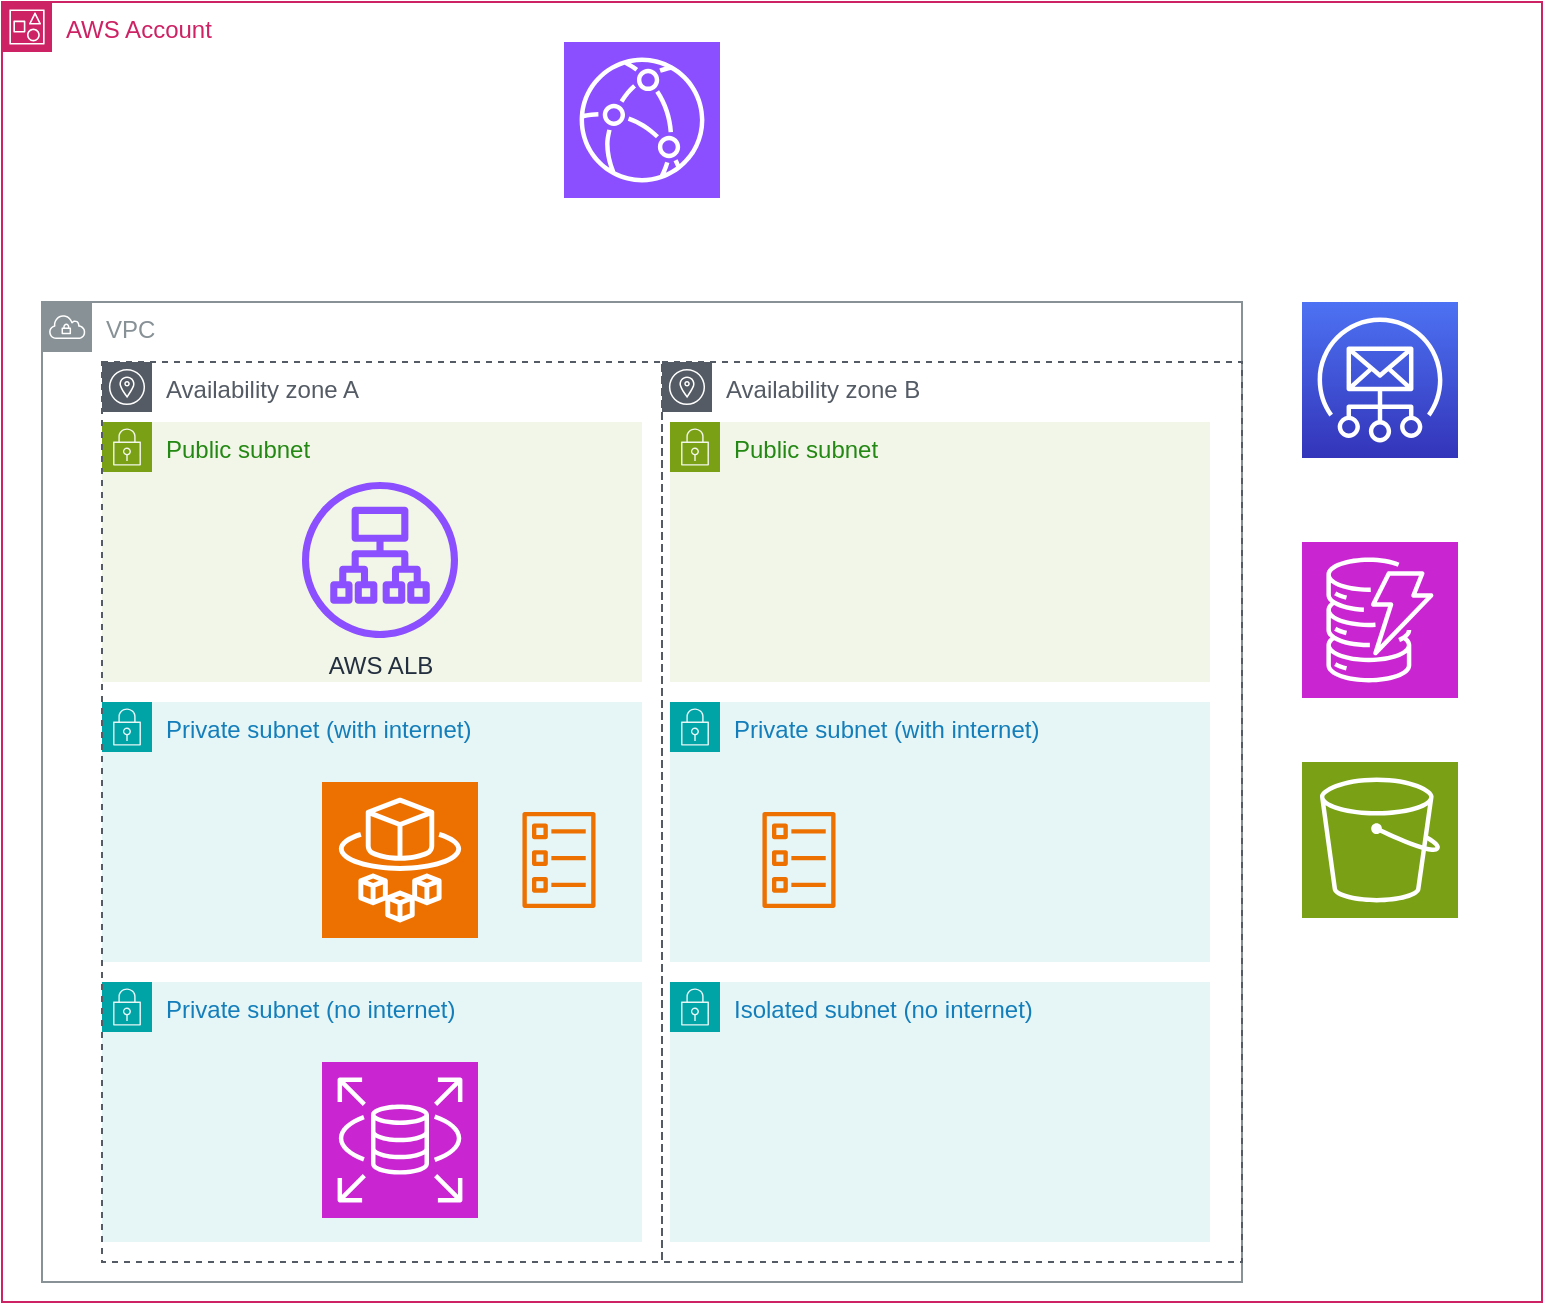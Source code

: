 <mxfile version="27.1.3">
  <diagram name="Page-1" id="5c0TecXzsH29nlGpcvf-">
    <mxGraphModel dx="786" dy="1666" grid="1" gridSize="10" guides="1" tooltips="1" connect="1" arrows="1" fold="1" page="1" pageScale="1" pageWidth="827" pageHeight="1169" math="0" shadow="0">
      <root>
        <mxCell id="0" />
        <mxCell id="1" parent="0" />
        <mxCell id="86Yc_zj-bq_2GsRJrqes-1" value="Account" style="" parent="0" />
        <mxCell id="86Yc_zj-bq_2GsRJrqes-2" value="AWS Account" style="points=[[0,0],[0.25,0],[0.5,0],[0.75,0],[1,0],[1,0.25],[1,0.5],[1,0.75],[1,1],[0.75,1],[0.5,1],[0.25,1],[0,1],[0,0.75],[0,0.5],[0,0.25]];outlineConnect=0;gradientColor=none;html=1;whiteSpace=wrap;fontSize=12;fontStyle=0;container=1;pointerEvents=0;collapsible=0;recursiveResize=0;shape=mxgraph.aws4.group;grIcon=mxgraph.aws4.group_account;strokeColor=#CD2264;fillColor=none;verticalAlign=top;align=left;spacingLeft=30;fontColor=#CD2264;dashed=0;" vertex="1" parent="86Yc_zj-bq_2GsRJrqes-1">
          <mxGeometry x="80" y="-90" width="770" height="650" as="geometry" />
        </mxCell>
        <mxCell id="86Yc_zj-bq_2GsRJrqes-22" value="" style="sketch=0;points=[[0,0,0],[0.25,0,0],[0.5,0,0],[0.75,0,0],[1,0,0],[0,1,0],[0.25,1,0],[0.5,1,0],[0.75,1,0],[1,1,0],[0,0.25,0],[0,0.5,0],[0,0.75,0],[1,0.25,0],[1,0.5,0],[1,0.75,0]];outlineConnect=0;fontColor=#232F3E;gradientColor=#4D72F3;gradientDirection=north;fillColor=#3334B9;strokeColor=#ffffff;dashed=0;verticalLabelPosition=bottom;verticalAlign=top;align=center;html=1;fontSize=12;fontStyle=0;aspect=fixed;shape=mxgraph.aws4.resourceIcon;resIcon=mxgraph.aws4.simple_email_service;" vertex="1" parent="86Yc_zj-bq_2GsRJrqes-2">
          <mxGeometry x="650" y="150" width="78" height="78" as="geometry" />
        </mxCell>
        <mxCell id="86Yc_zj-bq_2GsRJrqes-23" value="" style="sketch=0;points=[[0,0,0],[0.25,0,0],[0.5,0,0],[0.75,0,0],[1,0,0],[0,1,0],[0.25,1,0],[0.5,1,0],[0.75,1,0],[1,1,0],[0,0.25,0],[0,0.5,0],[0,0.75,0],[1,0.25,0],[1,0.5,0],[1,0.75,0]];outlineConnect=0;fontColor=#232F3E;fillColor=#7AA116;strokeColor=#ffffff;dashed=0;verticalLabelPosition=bottom;verticalAlign=top;align=center;html=1;fontSize=12;fontStyle=0;aspect=fixed;shape=mxgraph.aws4.resourceIcon;resIcon=mxgraph.aws4.s3;" vertex="1" parent="86Yc_zj-bq_2GsRJrqes-2">
          <mxGeometry x="650" y="380" width="78" height="78" as="geometry" />
        </mxCell>
        <mxCell id="86Yc_zj-bq_2GsRJrqes-3" value="VPC" style="locked=1;" parent="0" />
        <mxCell id="86Yc_zj-bq_2GsRJrqes-4" value="VPC" style="sketch=0;outlineConnect=0;gradientColor=none;html=1;whiteSpace=wrap;fontSize=12;fontStyle=0;shape=mxgraph.aws4.group;grIcon=mxgraph.aws4.group_vpc;strokeColor=#879196;fillColor=none;verticalAlign=top;align=left;spacingLeft=30;fontColor=#879196;dashed=0;" vertex="1" parent="86Yc_zj-bq_2GsRJrqes-3">
          <mxGeometry x="100" y="60" width="600" height="490" as="geometry" />
        </mxCell>
        <mxCell id="86Yc_zj-bq_2GsRJrqes-5" value="Public subnet" style="points=[[0,0],[0.25,0],[0.5,0],[0.75,0],[1,0],[1,0.25],[1,0.5],[1,0.75],[1,1],[0.75,1],[0.5,1],[0.25,1],[0,1],[0,0.75],[0,0.5],[0,0.25]];outlineConnect=0;gradientColor=none;html=1;whiteSpace=wrap;fontSize=12;fontStyle=0;container=1;pointerEvents=0;collapsible=0;recursiveResize=0;shape=mxgraph.aws4.group;grIcon=mxgraph.aws4.group_security_group;grStroke=0;strokeColor=#7AA116;fillColor=#F2F6E8;verticalAlign=top;align=left;spacingLeft=30;fontColor=#248814;dashed=0;" vertex="1" parent="86Yc_zj-bq_2GsRJrqes-3">
          <mxGeometry x="130" y="120" width="270" height="130" as="geometry" />
        </mxCell>
        <mxCell id="86Yc_zj-bq_2GsRJrqes-7" value="Public subnet" style="points=[[0,0],[0.25,0],[0.5,0],[0.75,0],[1,0],[1,0.25],[1,0.5],[1,0.75],[1,1],[0.75,1],[0.5,1],[0.25,1],[0,1],[0,0.75],[0,0.5],[0,0.25]];outlineConnect=0;gradientColor=none;html=1;whiteSpace=wrap;fontSize=12;fontStyle=0;container=1;pointerEvents=0;collapsible=0;recursiveResize=0;shape=mxgraph.aws4.group;grIcon=mxgraph.aws4.group_security_group;grStroke=0;strokeColor=#7AA116;fillColor=#F2F6E8;verticalAlign=top;align=left;spacingLeft=30;fontColor=#248814;dashed=0;" vertex="1" parent="86Yc_zj-bq_2GsRJrqes-3">
          <mxGeometry x="414" y="120" width="270" height="130" as="geometry" />
        </mxCell>
        <mxCell id="86Yc_zj-bq_2GsRJrqes-8" value="Private subnet (with internet)" style="points=[[0,0],[0.25,0],[0.5,0],[0.75,0],[1,0],[1,0.25],[1,0.5],[1,0.75],[1,1],[0.75,1],[0.5,1],[0.25,1],[0,1],[0,0.75],[0,0.5],[0,0.25]];outlineConnect=0;gradientColor=none;html=1;whiteSpace=wrap;fontSize=12;fontStyle=0;container=1;pointerEvents=0;collapsible=0;recursiveResize=0;shape=mxgraph.aws4.group;grIcon=mxgraph.aws4.group_security_group;grStroke=0;strokeColor=#00A4A6;fillColor=#E6F6F7;verticalAlign=top;align=left;spacingLeft=30;fontColor=#147EBA;dashed=0;" vertex="1" parent="86Yc_zj-bq_2GsRJrqes-3">
          <mxGeometry x="130" y="260" width="270" height="130" as="geometry" />
        </mxCell>
        <mxCell id="86Yc_zj-bq_2GsRJrqes-9" value="Private subnet (with internet)" style="points=[[0,0],[0.25,0],[0.5,0],[0.75,0],[1,0],[1,0.25],[1,0.5],[1,0.75],[1,1],[0.75,1],[0.5,1],[0.25,1],[0,1],[0,0.75],[0,0.5],[0,0.25]];outlineConnect=0;gradientColor=none;html=1;whiteSpace=wrap;fontSize=12;fontStyle=0;container=1;pointerEvents=0;collapsible=0;recursiveResize=0;shape=mxgraph.aws4.group;grIcon=mxgraph.aws4.group_security_group;grStroke=0;strokeColor=#00A4A6;fillColor=#E6F6F7;verticalAlign=top;align=left;spacingLeft=30;fontColor=#147EBA;dashed=0;" vertex="1" parent="86Yc_zj-bq_2GsRJrqes-3">
          <mxGeometry x="414" y="260" width="270" height="130" as="geometry" />
        </mxCell>
        <mxCell id="86Yc_zj-bq_2GsRJrqes-10" value="Private subnet (no internet)" style="points=[[0,0],[0.25,0],[0.5,0],[0.75,0],[1,0],[1,0.25],[1,0.5],[1,0.75],[1,1],[0.75,1],[0.5,1],[0.25,1],[0,1],[0,0.75],[0,0.5],[0,0.25]];outlineConnect=0;gradientColor=none;html=1;whiteSpace=wrap;fontSize=12;fontStyle=0;container=1;pointerEvents=0;collapsible=0;recursiveResize=0;shape=mxgraph.aws4.group;grIcon=mxgraph.aws4.group_security_group;grStroke=0;strokeColor=#00A4A6;fillColor=#E6F6F7;verticalAlign=top;align=left;spacingLeft=30;fontColor=#147EBA;dashed=0;" vertex="1" parent="86Yc_zj-bq_2GsRJrqes-3">
          <mxGeometry x="130" y="400" width="270" height="130" as="geometry" />
        </mxCell>
        <mxCell id="86Yc_zj-bq_2GsRJrqes-11" value="Isolated subnet (no internet)" style="points=[[0,0],[0.25,0],[0.5,0],[0.75,0],[1,0],[1,0.25],[1,0.5],[1,0.75],[1,1],[0.75,1],[0.5,1],[0.25,1],[0,1],[0,0.75],[0,0.5],[0,0.25]];outlineConnect=0;gradientColor=none;html=1;whiteSpace=wrap;fontSize=12;fontStyle=0;container=1;pointerEvents=0;collapsible=0;recursiveResize=0;shape=mxgraph.aws4.group;grIcon=mxgraph.aws4.group_security_group;grStroke=0;strokeColor=#00A4A6;fillColor=#E6F6F7;verticalAlign=top;align=left;spacingLeft=30;fontColor=#147EBA;dashed=0;" vertex="1" parent="86Yc_zj-bq_2GsRJrqes-3">
          <mxGeometry x="414" y="400" width="270" height="130" as="geometry" />
        </mxCell>
        <mxCell id="86Yc_zj-bq_2GsRJrqes-12" value="Availability zone A" style="sketch=0;outlineConnect=0;gradientColor=none;html=1;whiteSpace=wrap;fontSize=12;fontStyle=0;shape=mxgraph.aws4.group;grIcon=mxgraph.aws4.group_availability_zone;strokeColor=#545B64;fillColor=none;verticalAlign=top;align=left;spacingLeft=30;fontColor=#545B64;dashed=1;" vertex="1" parent="86Yc_zj-bq_2GsRJrqes-3">
          <mxGeometry x="130" y="90" width="280" height="450" as="geometry" />
        </mxCell>
        <mxCell id="86Yc_zj-bq_2GsRJrqes-13" value="Availability zone B" style="sketch=0;outlineConnect=0;gradientColor=none;html=1;whiteSpace=wrap;fontSize=12;fontStyle=0;shape=mxgraph.aws4.group;grIcon=mxgraph.aws4.group_availability_zone;strokeColor=#545B64;fillColor=none;verticalAlign=top;align=left;spacingLeft=30;fontColor=#545B64;dashed=1;" vertex="1" parent="86Yc_zj-bq_2GsRJrqes-3">
          <mxGeometry x="410" y="90" width="290" height="450" as="geometry" />
        </mxCell>
        <mxCell id="86Yc_zj-bq_2GsRJrqes-15" value="webapp" style="" parent="0" />
        <mxCell id="86Yc_zj-bq_2GsRJrqes-16" value="" style="sketch=0;points=[[0,0,0],[0.25,0,0],[0.5,0,0],[0.75,0,0],[1,0,0],[0,1,0],[0.25,1,0],[0.5,1,0],[0.75,1,0],[1,1,0],[0,0.25,0],[0,0.5,0],[0,0.75,0],[1,0.25,0],[1,0.5,0],[1,0.75,0]];outlineConnect=0;fontColor=#232F3E;fillColor=#8C4FFF;strokeColor=#ffffff;dashed=0;verticalLabelPosition=bottom;verticalAlign=top;align=center;html=1;fontSize=12;fontStyle=0;aspect=fixed;shape=mxgraph.aws4.resourceIcon;resIcon=mxgraph.aws4.cloudfront;" vertex="1" parent="86Yc_zj-bq_2GsRJrqes-15">
          <mxGeometry x="361" y="-70" width="78" height="78" as="geometry" />
        </mxCell>
        <mxCell id="86Yc_zj-bq_2GsRJrqes-18" value="" style="sketch=0;points=[[0,0,0],[0.25,0,0],[0.5,0,0],[0.75,0,0],[1,0,0],[0,1,0],[0.25,1,0],[0.5,1,0],[0.75,1,0],[1,1,0],[0,0.25,0],[0,0.5,0],[0,0.75,0],[1,0.25,0],[1,0.5,0],[1,0.75,0]];outlineConnect=0;fontColor=#232F3E;fillColor=#ED7100;strokeColor=#ffffff;dashed=0;verticalLabelPosition=bottom;verticalAlign=top;align=center;html=1;fontSize=12;fontStyle=0;aspect=fixed;shape=mxgraph.aws4.resourceIcon;resIcon=mxgraph.aws4.fargate;" vertex="1" parent="86Yc_zj-bq_2GsRJrqes-15">
          <mxGeometry x="240" y="300" width="78" height="78" as="geometry" />
        </mxCell>
        <mxCell id="86Yc_zj-bq_2GsRJrqes-19" value="AWS ALB" style="sketch=0;outlineConnect=0;fontColor=#232F3E;gradientColor=none;fillColor=#8C4FFF;strokeColor=none;dashed=0;verticalLabelPosition=bottom;verticalAlign=top;align=center;html=1;fontSize=12;fontStyle=0;aspect=fixed;pointerEvents=1;shape=mxgraph.aws4.application_load_balancer;" vertex="1" parent="86Yc_zj-bq_2GsRJrqes-15">
          <mxGeometry x="230" y="150" width="78" height="78" as="geometry" />
        </mxCell>
        <mxCell id="86Yc_zj-bq_2GsRJrqes-20" value="" style="sketch=0;points=[[0,0,0],[0.25,0,0],[0.5,0,0],[0.75,0,0],[1,0,0],[0,1,0],[0.25,1,0],[0.5,1,0],[0.75,1,0],[1,1,0],[0,0.25,0],[0,0.5,0],[0,0.75,0],[1,0.25,0],[1,0.5,0],[1,0.75,0]];outlineConnect=0;fontColor=#232F3E;fillColor=#C925D1;strokeColor=#ffffff;dashed=0;verticalLabelPosition=bottom;verticalAlign=top;align=center;html=1;fontSize=12;fontStyle=0;aspect=fixed;shape=mxgraph.aws4.resourceIcon;resIcon=mxgraph.aws4.rds;" vertex="1" parent="86Yc_zj-bq_2GsRJrqes-15">
          <mxGeometry x="240" y="440" width="78" height="78" as="geometry" />
        </mxCell>
        <mxCell id="86Yc_zj-bq_2GsRJrqes-21" value="" style="sketch=0;points=[[0,0,0],[0.25,0,0],[0.5,0,0],[0.75,0,0],[1,0,0],[0,1,0],[0.25,1,0],[0.5,1,0],[0.75,1,0],[1,1,0],[0,0.25,0],[0,0.5,0],[0,0.75,0],[1,0.25,0],[1,0.5,0],[1,0.75,0]];outlineConnect=0;fontColor=#232F3E;fillColor=#C925D1;strokeColor=#ffffff;dashed=0;verticalLabelPosition=bottom;verticalAlign=top;align=center;html=1;fontSize=12;fontStyle=0;aspect=fixed;shape=mxgraph.aws4.resourceIcon;resIcon=mxgraph.aws4.dynamodb;" vertex="1" parent="86Yc_zj-bq_2GsRJrqes-15">
          <mxGeometry x="730" y="180" width="78" height="78" as="geometry" />
        </mxCell>
        <mxCell id="86Yc_zj-bq_2GsRJrqes-24" value="" style="sketch=0;outlineConnect=0;fontColor=#232F3E;gradientColor=none;fillColor=#ED7100;strokeColor=none;dashed=0;verticalLabelPosition=bottom;verticalAlign=top;align=center;html=1;fontSize=12;fontStyle=0;aspect=fixed;pointerEvents=1;shape=mxgraph.aws4.ecs_task;" vertex="1" parent="86Yc_zj-bq_2GsRJrqes-15">
          <mxGeometry x="340" y="315" width="37" height="48" as="geometry" />
        </mxCell>
        <mxCell id="86Yc_zj-bq_2GsRJrqes-26" value="" style="sketch=0;outlineConnect=0;fontColor=#232F3E;gradientColor=none;fillColor=#ED7100;strokeColor=none;dashed=0;verticalLabelPosition=bottom;verticalAlign=top;align=center;html=1;fontSize=12;fontStyle=0;aspect=fixed;pointerEvents=1;shape=mxgraph.aws4.ecs_task;" vertex="1" parent="86Yc_zj-bq_2GsRJrqes-15">
          <mxGeometry x="460" y="315" width="37" height="48" as="geometry" />
        </mxCell>
      </root>
    </mxGraphModel>
  </diagram>
</mxfile>
